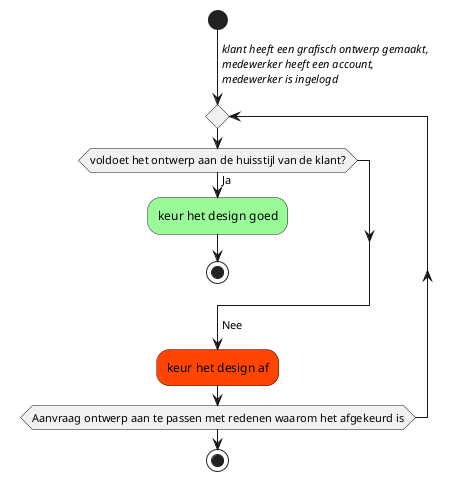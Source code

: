 @startuml activity diagram downloaden grafisch product
start
->//klant heeft een grafisch ontwerp gemaakt,//
//medewerker heeft een account,//
//medewerker is ingelogd//;
repeat
        if(voldoet het ontwerp aan de huisstijl van de klant?) then (Ja)
                #palegreen:keur het design goed;
                stop
                endif
                ->Nee;
                #orangered:keur het design af;
repeat while(Aanvraag ontwerp aan te passen met redenen waarom het afgekeurd is)
stop
@enduml